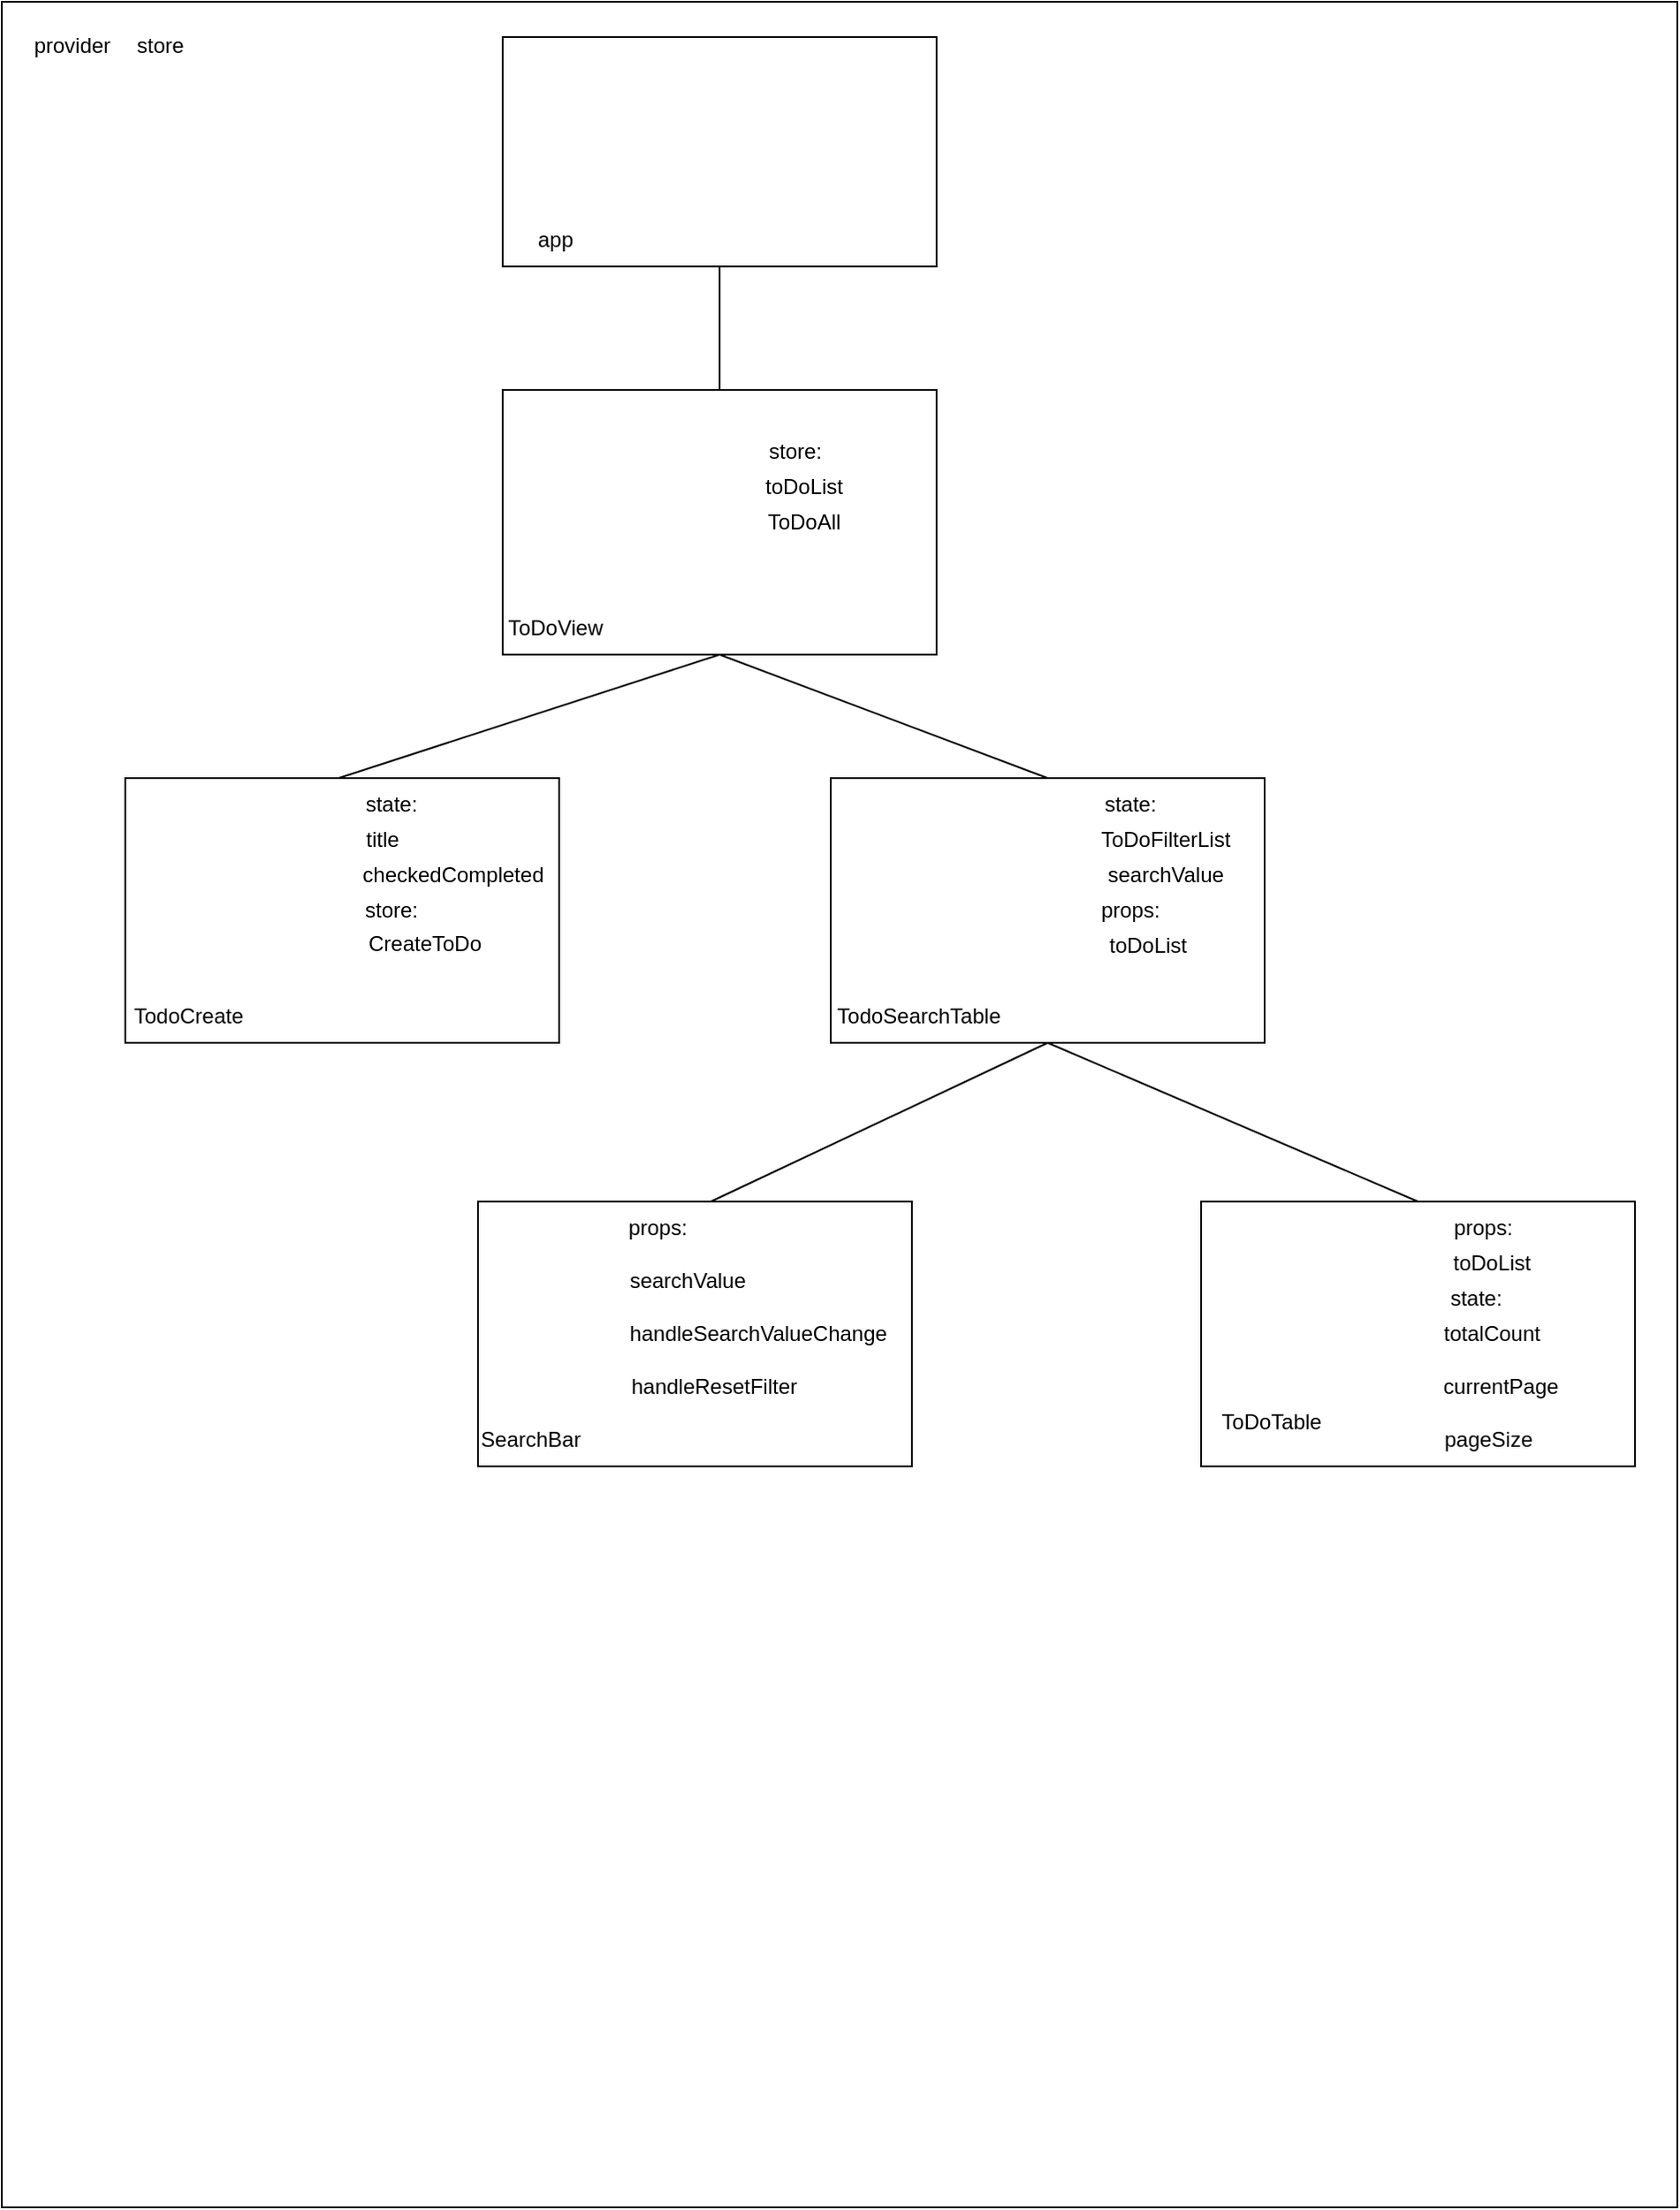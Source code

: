 <mxfile version="24.7.14">
  <diagram name="Сторінка-1" id="c8oyarQY2sgMQnPSOdrr">
    <mxGraphModel dx="1050" dy="522" grid="1" gridSize="10" guides="1" tooltips="1" connect="1" arrows="1" fold="1" page="1" pageScale="1" pageWidth="827" pageHeight="1169" math="0" shadow="0">
      <root>
        <mxCell id="0" />
        <mxCell id="1" parent="0" />
        <mxCell id="8fL-4DH12xq-aiq9hTpi-1" value="" style="rounded=0;whiteSpace=wrap;html=1;" parent="1" vertex="1">
          <mxGeometry x="70" y="50" width="950" height="1250" as="geometry" />
        </mxCell>
        <mxCell id="cNCLYO30BbsS-4qU9CMe-2" value="provider" style="text;html=1;align=center;verticalAlign=middle;whiteSpace=wrap;rounded=0;" vertex="1" parent="1">
          <mxGeometry x="80" y="60" width="60" height="30" as="geometry" />
        </mxCell>
        <mxCell id="cNCLYO30BbsS-4qU9CMe-3" value="store" style="text;html=1;align=center;verticalAlign=middle;whiteSpace=wrap;rounded=0;" vertex="1" parent="1">
          <mxGeometry x="130" y="60" width="60" height="30" as="geometry" />
        </mxCell>
        <mxCell id="cNCLYO30BbsS-4qU9CMe-4" value="" style="rounded=0;whiteSpace=wrap;html=1;" vertex="1" parent="1">
          <mxGeometry x="354" y="70" width="246" height="130" as="geometry" />
        </mxCell>
        <mxCell id="cNCLYO30BbsS-4qU9CMe-5" value="app" style="text;html=1;align=center;verticalAlign=middle;whiteSpace=wrap;rounded=0;" vertex="1" parent="1">
          <mxGeometry x="354" y="170" width="60" height="30" as="geometry" />
        </mxCell>
        <mxCell id="cNCLYO30BbsS-4qU9CMe-7" value="" style="rounded=0;whiteSpace=wrap;html=1;" vertex="1" parent="1">
          <mxGeometry x="354" y="270" width="246" height="150" as="geometry" />
        </mxCell>
        <mxCell id="cNCLYO30BbsS-4qU9CMe-8" value="ToDoView" style="text;html=1;align=center;verticalAlign=middle;whiteSpace=wrap;rounded=0;" vertex="1" parent="1">
          <mxGeometry x="354" y="390" width="60" height="30" as="geometry" />
        </mxCell>
        <mxCell id="cNCLYO30BbsS-4qU9CMe-10" value="toDoList" style="text;html=1;align=center;verticalAlign=middle;whiteSpace=wrap;rounded=0;" vertex="1" parent="1">
          <mxGeometry x="485" y="310" width="80" height="30" as="geometry" />
        </mxCell>
        <mxCell id="cNCLYO30BbsS-4qU9CMe-12" value="" style="rounded=0;whiteSpace=wrap;html=1;" vertex="1" parent="1">
          <mxGeometry x="140" y="490" width="246" height="150" as="geometry" />
        </mxCell>
        <mxCell id="cNCLYO30BbsS-4qU9CMe-13" value="TodoCreate" style="text;html=1;align=center;verticalAlign=middle;whiteSpace=wrap;rounded=0;" vertex="1" parent="1">
          <mxGeometry x="146" y="610" width="60" height="30" as="geometry" />
        </mxCell>
        <mxCell id="cNCLYO30BbsS-4qU9CMe-14" value="title" style="text;html=1;align=center;verticalAlign=middle;whiteSpace=wrap;rounded=0;" vertex="1" parent="1">
          <mxGeometry x="256" y="510" width="60" height="30" as="geometry" />
        </mxCell>
        <mxCell id="cNCLYO30BbsS-4qU9CMe-15" value="store:" style="text;html=1;align=center;verticalAlign=middle;whiteSpace=wrap;rounded=0;" vertex="1" parent="1">
          <mxGeometry x="490" y="290" width="60" height="30" as="geometry" />
        </mxCell>
        <mxCell id="cNCLYO30BbsS-4qU9CMe-16" value="checkedCompleted" style="text;html=1;align=center;verticalAlign=middle;whiteSpace=wrap;rounded=0;" vertex="1" parent="1">
          <mxGeometry x="296" y="530" width="60" height="30" as="geometry" />
        </mxCell>
        <mxCell id="cNCLYO30BbsS-4qU9CMe-18" value="" style="rounded=0;whiteSpace=wrap;html=1;" vertex="1" parent="1">
          <mxGeometry x="540" y="490" width="246" height="150" as="geometry" />
        </mxCell>
        <mxCell id="cNCLYO30BbsS-4qU9CMe-19" value="TodoSearchTable" style="text;html=1;align=center;verticalAlign=middle;whiteSpace=wrap;rounded=0;" vertex="1" parent="1">
          <mxGeometry x="560" y="610" width="60" height="30" as="geometry" />
        </mxCell>
        <mxCell id="cNCLYO30BbsS-4qU9CMe-20" value="searchValue" style="text;html=1;align=center;verticalAlign=middle;whiteSpace=wrap;rounded=0;" vertex="1" parent="1">
          <mxGeometry x="700" y="530" width="60" height="30" as="geometry" />
        </mxCell>
        <mxCell id="cNCLYO30BbsS-4qU9CMe-21" value="ToDoFilterList" style="text;html=1;align=center;verticalAlign=middle;whiteSpace=wrap;rounded=0;" vertex="1" parent="1">
          <mxGeometry x="700" y="510" width="60" height="30" as="geometry" />
        </mxCell>
        <mxCell id="cNCLYO30BbsS-4qU9CMe-22" value="state:" style="text;html=1;align=center;verticalAlign=middle;whiteSpace=wrap;rounded=0;" vertex="1" parent="1">
          <mxGeometry x="680" y="490" width="60" height="30" as="geometry" />
        </mxCell>
        <mxCell id="cNCLYO30BbsS-4qU9CMe-23" value="props:" style="text;html=1;align=center;verticalAlign=middle;whiteSpace=wrap;rounded=0;" vertex="1" parent="1">
          <mxGeometry x="680" y="550" width="60" height="30" as="geometry" />
        </mxCell>
        <mxCell id="cNCLYO30BbsS-4qU9CMe-24" value="toDoList" style="text;html=1;align=center;verticalAlign=middle;whiteSpace=wrap;rounded=0;" vertex="1" parent="1">
          <mxGeometry x="690" y="570" width="60" height="30" as="geometry" />
        </mxCell>
        <mxCell id="cNCLYO30BbsS-4qU9CMe-26" value="" style="rounded=0;whiteSpace=wrap;html=1;" vertex="1" parent="1">
          <mxGeometry x="340" y="730" width="246" height="150" as="geometry" />
        </mxCell>
        <mxCell id="cNCLYO30BbsS-4qU9CMe-28" value="" style="rounded=0;whiteSpace=wrap;html=1;" vertex="1" parent="1">
          <mxGeometry x="750" y="730" width="246" height="150" as="geometry" />
        </mxCell>
        <mxCell id="cNCLYO30BbsS-4qU9CMe-29" value="SearchBar" style="text;html=1;align=center;verticalAlign=middle;whiteSpace=wrap;rounded=0;" vertex="1" parent="1">
          <mxGeometry x="340" y="850" width="60" height="30" as="geometry" />
        </mxCell>
        <mxCell id="cNCLYO30BbsS-4qU9CMe-30" value="searchValue" style="text;html=1;align=center;verticalAlign=middle;whiteSpace=wrap;rounded=0;" vertex="1" parent="1">
          <mxGeometry x="419" y="760" width="80" height="30" as="geometry" />
        </mxCell>
        <mxCell id="cNCLYO30BbsS-4qU9CMe-31" value="handleSearchValueChange" style="text;html=1;align=center;verticalAlign=middle;whiteSpace=wrap;rounded=0;" vertex="1" parent="1">
          <mxGeometry x="419" y="790" width="160" height="30" as="geometry" />
        </mxCell>
        <mxCell id="cNCLYO30BbsS-4qU9CMe-32" value="handleResetFilter" style="text;html=1;align=center;verticalAlign=middle;whiteSpace=wrap;rounded=0;" vertex="1" parent="1">
          <mxGeometry x="419" y="820" width="110" height="30" as="geometry" />
        </mxCell>
        <mxCell id="cNCLYO30BbsS-4qU9CMe-33" value="ToDoTable" style="text;html=1;align=center;verticalAlign=middle;whiteSpace=wrap;rounded=0;" vertex="1" parent="1">
          <mxGeometry x="760" y="840" width="60" height="30" as="geometry" />
        </mxCell>
        <mxCell id="cNCLYO30BbsS-4qU9CMe-34" value="toDoList" style="text;html=1;align=center;verticalAlign=middle;whiteSpace=wrap;rounded=0;" vertex="1" parent="1">
          <mxGeometry x="880" y="750" width="70" height="30" as="geometry" />
        </mxCell>
        <mxCell id="cNCLYO30BbsS-4qU9CMe-35" value="props:" style="text;html=1;align=center;verticalAlign=middle;whiteSpace=wrap;rounded=0;" vertex="1" parent="1">
          <mxGeometry x="880" y="730" width="60" height="30" as="geometry" />
        </mxCell>
        <mxCell id="cNCLYO30BbsS-4qU9CMe-36" value="state:" style="text;html=1;align=center;verticalAlign=middle;whiteSpace=wrap;rounded=0;" vertex="1" parent="1">
          <mxGeometry x="866" y="770" width="80" height="30" as="geometry" />
        </mxCell>
        <mxCell id="cNCLYO30BbsS-4qU9CMe-37" value="totalCount" style="text;html=1;align=center;verticalAlign=middle;whiteSpace=wrap;rounded=0;" vertex="1" parent="1">
          <mxGeometry x="880" y="790" width="70" height="30" as="geometry" />
        </mxCell>
        <mxCell id="cNCLYO30BbsS-4qU9CMe-38" value="currentPage" style="text;html=1;align=center;verticalAlign=middle;whiteSpace=wrap;rounded=0;" vertex="1" parent="1">
          <mxGeometry x="880" y="820" width="80" height="30" as="geometry" />
        </mxCell>
        <mxCell id="cNCLYO30BbsS-4qU9CMe-39" value="pageSize" style="text;html=1;align=center;verticalAlign=middle;whiteSpace=wrap;rounded=0;" vertex="1" parent="1">
          <mxGeometry x="880" y="850" width="66" height="30" as="geometry" />
        </mxCell>
        <mxCell id="cNCLYO30BbsS-4qU9CMe-40" value="ToDoAll" style="text;html=1;align=center;verticalAlign=middle;whiteSpace=wrap;rounded=0;" vertex="1" parent="1">
          <mxGeometry x="490" y="330" width="70" height="30" as="geometry" />
        </mxCell>
        <mxCell id="cNCLYO30BbsS-4qU9CMe-41" value="state:" style="text;html=1;align=center;verticalAlign=middle;whiteSpace=wrap;rounded=0;" vertex="1" parent="1">
          <mxGeometry x="261" y="490" width="60" height="30" as="geometry" />
        </mxCell>
        <mxCell id="cNCLYO30BbsS-4qU9CMe-42" value="CreateToDo" style="text;html=1;align=center;verticalAlign=middle;whiteSpace=wrap;rounded=0;" vertex="1" parent="1">
          <mxGeometry x="280" y="569" width="60" height="30" as="geometry" />
        </mxCell>
        <mxCell id="cNCLYO30BbsS-4qU9CMe-43" value="store:" style="text;html=1;align=center;verticalAlign=middle;whiteSpace=wrap;rounded=0;" vertex="1" parent="1">
          <mxGeometry x="261" y="550" width="60" height="30" as="geometry" />
        </mxCell>
        <mxCell id="cNCLYO30BbsS-4qU9CMe-44" value="props:" style="text;html=1;align=center;verticalAlign=middle;whiteSpace=wrap;rounded=0;" vertex="1" parent="1">
          <mxGeometry x="412" y="730" width="60" height="30" as="geometry" />
        </mxCell>
        <mxCell id="cNCLYO30BbsS-4qU9CMe-46" value="" style="endArrow=none;html=1;rounded=0;entryX=0.5;entryY=1;entryDx=0;entryDy=0;exitX=0.5;exitY=0;exitDx=0;exitDy=0;" edge="1" parent="1" source="cNCLYO30BbsS-4qU9CMe-7" target="cNCLYO30BbsS-4qU9CMe-4">
          <mxGeometry width="50" height="50" relative="1" as="geometry">
            <mxPoint x="300" y="380" as="sourcePoint" />
            <mxPoint x="350" y="330" as="targetPoint" />
          </mxGeometry>
        </mxCell>
        <mxCell id="cNCLYO30BbsS-4qU9CMe-47" value="" style="endArrow=none;html=1;rounded=0;entryX=0.5;entryY=1;entryDx=0;entryDy=0;exitX=0;exitY=0;exitDx=0;exitDy=0;" edge="1" parent="1" source="cNCLYO30BbsS-4qU9CMe-41" target="cNCLYO30BbsS-4qU9CMe-7">
          <mxGeometry width="50" height="50" relative="1" as="geometry">
            <mxPoint x="300" y="380" as="sourcePoint" />
            <mxPoint x="350" y="330" as="targetPoint" />
          </mxGeometry>
        </mxCell>
        <mxCell id="cNCLYO30BbsS-4qU9CMe-48" value="" style="endArrow=none;html=1;rounded=0;entryX=0.5;entryY=0;entryDx=0;entryDy=0;exitX=0.5;exitY=1;exitDx=0;exitDy=0;" edge="1" parent="1" source="cNCLYO30BbsS-4qU9CMe-7" target="cNCLYO30BbsS-4qU9CMe-18">
          <mxGeometry width="50" height="50" relative="1" as="geometry">
            <mxPoint x="487" y="280" as="sourcePoint" />
            <mxPoint x="487" y="210" as="targetPoint" />
          </mxGeometry>
        </mxCell>
        <mxCell id="cNCLYO30BbsS-4qU9CMe-49" value="" style="endArrow=none;html=1;rounded=0;entryX=0.5;entryY=1;entryDx=0;entryDy=0;exitX=1;exitY=0;exitDx=0;exitDy=0;" edge="1" parent="1" source="cNCLYO30BbsS-4qU9CMe-44" target="cNCLYO30BbsS-4qU9CMe-18">
          <mxGeometry width="50" height="50" relative="1" as="geometry">
            <mxPoint x="300" y="880" as="sourcePoint" />
            <mxPoint x="350" y="830" as="targetPoint" />
          </mxGeometry>
        </mxCell>
        <mxCell id="cNCLYO30BbsS-4qU9CMe-51" value="" style="endArrow=none;html=1;rounded=0;entryX=0.5;entryY=1;entryDx=0;entryDy=0;exitX=0.5;exitY=0;exitDx=0;exitDy=0;" edge="1" parent="1" source="cNCLYO30BbsS-4qU9CMe-28" target="cNCLYO30BbsS-4qU9CMe-18">
          <mxGeometry width="50" height="50" relative="1" as="geometry">
            <mxPoint x="300" y="630" as="sourcePoint" />
            <mxPoint x="350" y="580" as="targetPoint" />
          </mxGeometry>
        </mxCell>
      </root>
    </mxGraphModel>
  </diagram>
</mxfile>
